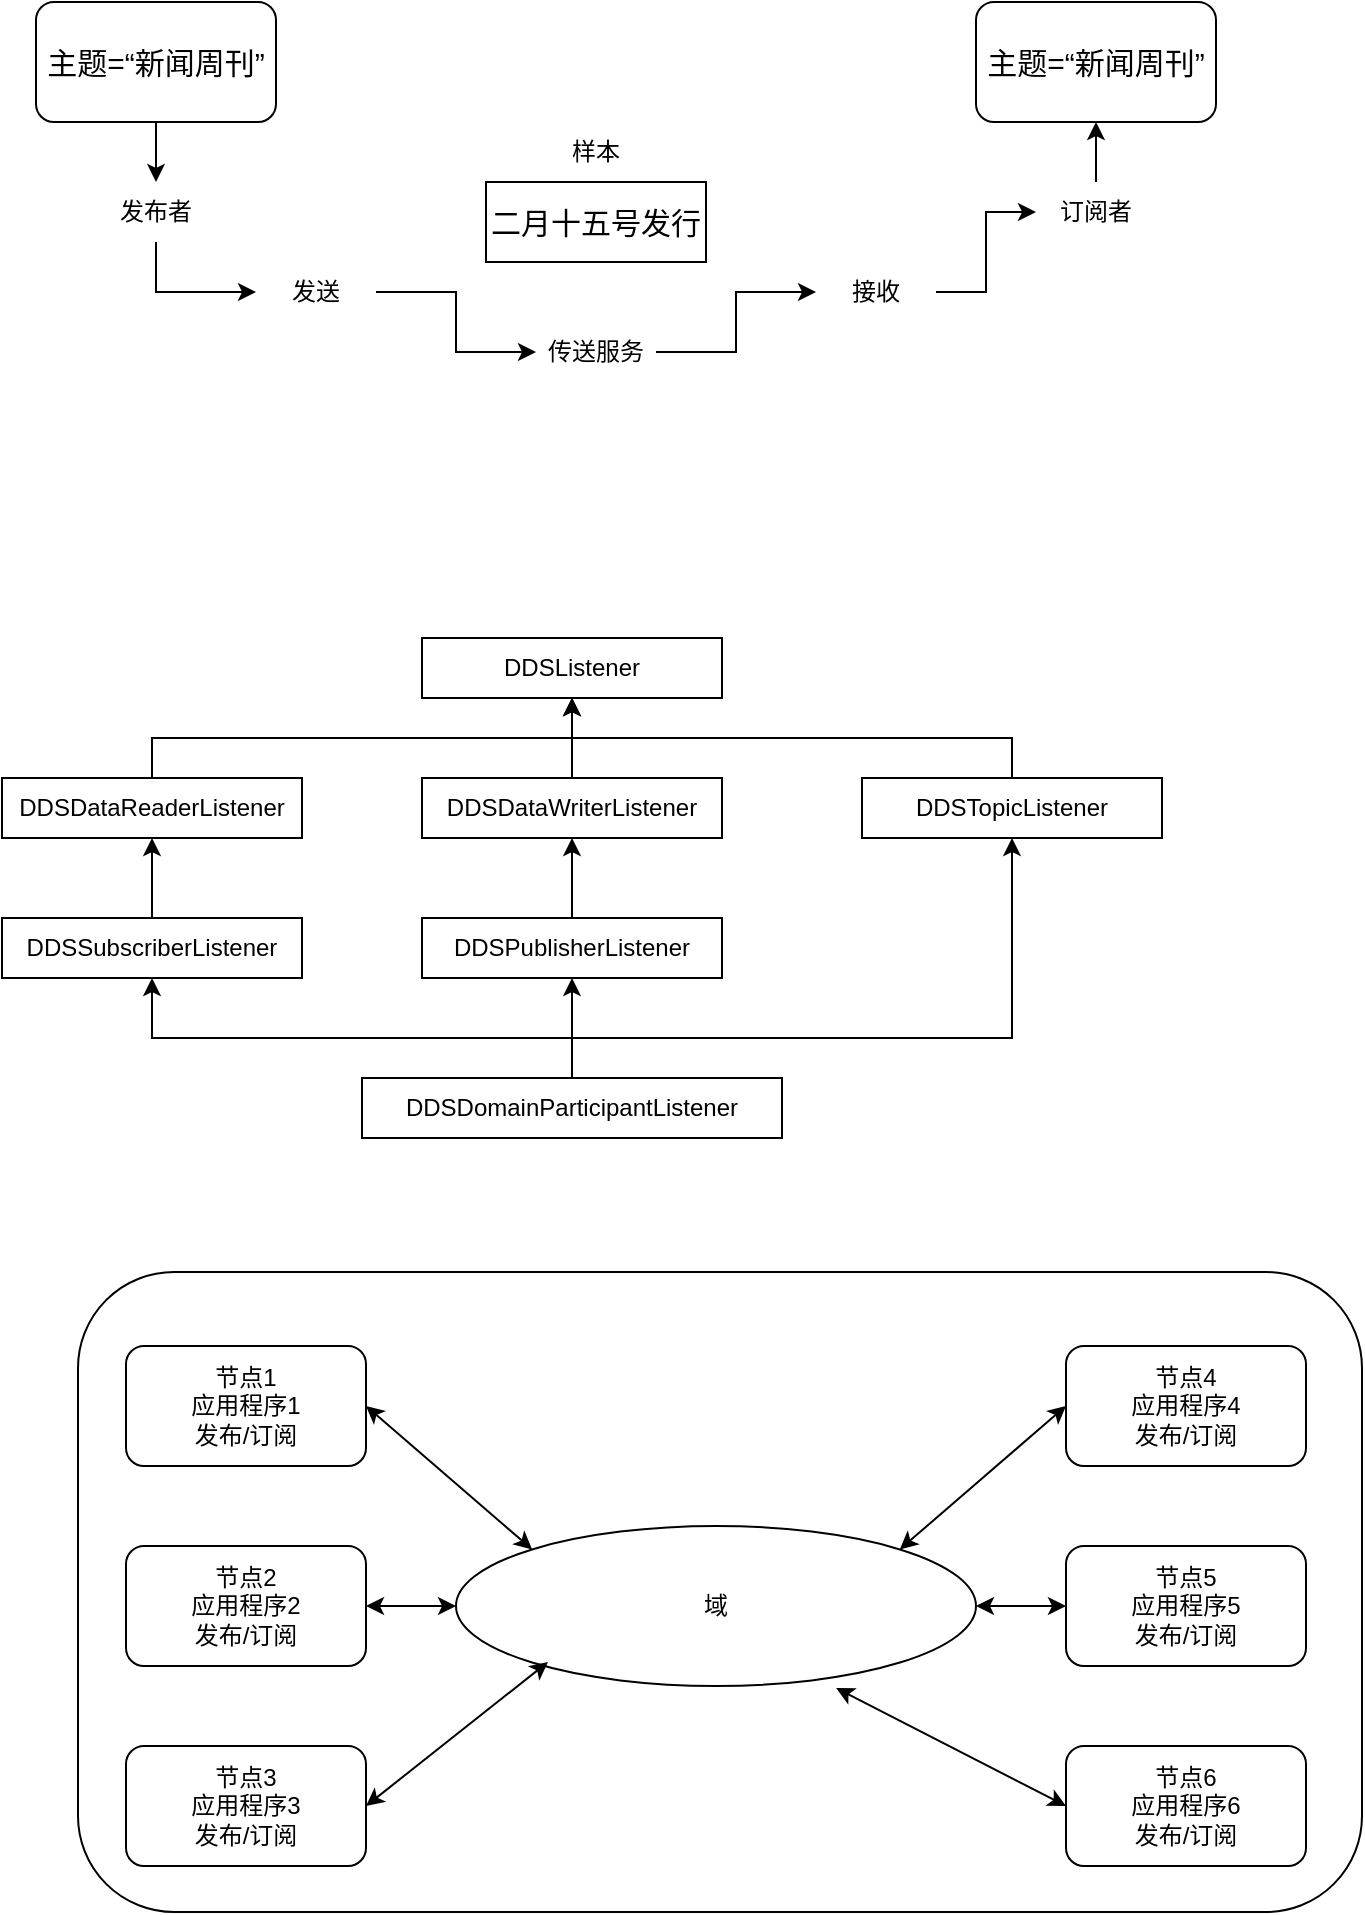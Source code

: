 <mxfile version="24.7.4">
  <diagram name="第 1 页" id="h0Tsf_y2I5eOICODaWGw">
    <mxGraphModel dx="1024" dy="685" grid="0" gridSize="10" guides="1" tooltips="1" connect="1" arrows="1" fold="1" page="1" pageScale="1" pageWidth="827" pageHeight="1169" math="0" shadow="0">
      <root>
        <mxCell id="0" />
        <mxCell id="1" parent="0" />
        <mxCell id="Jha-7MRa9XyqWc7Kg4mU-49" value="" style="rounded=1;whiteSpace=wrap;html=1;" vertex="1" parent="1">
          <mxGeometry x="128" y="767" width="642" height="320" as="geometry" />
        </mxCell>
        <mxCell id="Jha-7MRa9XyqWc7Kg4mU-14" style="edgeStyle=orthogonalEdgeStyle;rounded=0;orthogonalLoop=1;jettySize=auto;html=1;" edge="1" parent="1" source="Jha-7MRa9XyqWc7Kg4mU-1" target="Jha-7MRa9XyqWc7Kg4mU-4">
          <mxGeometry relative="1" as="geometry" />
        </mxCell>
        <mxCell id="Jha-7MRa9XyqWc7Kg4mU-1" value="主题=“新闻周刊”" style="rounded=1;whiteSpace=wrap;html=1;fontSize=15;" vertex="1" parent="1">
          <mxGeometry x="107" y="132" width="120" height="60" as="geometry" />
        </mxCell>
        <mxCell id="Jha-7MRa9XyqWc7Kg4mU-2" value="主题=“新闻周刊”" style="rounded=1;whiteSpace=wrap;html=1;fontSize=15;" vertex="1" parent="1">
          <mxGeometry x="577" y="132" width="120" height="60" as="geometry" />
        </mxCell>
        <mxCell id="Jha-7MRa9XyqWc7Kg4mU-3" value="二月十五号发行" style="rounded=0;whiteSpace=wrap;html=1;fontSize=15;" vertex="1" parent="1">
          <mxGeometry x="332" y="222" width="110" height="40" as="geometry" />
        </mxCell>
        <mxCell id="Jha-7MRa9XyqWc7Kg4mU-15" style="edgeStyle=orthogonalEdgeStyle;rounded=0;orthogonalLoop=1;jettySize=auto;html=1;exitX=0.5;exitY=1;exitDx=0;exitDy=0;entryX=0;entryY=0.5;entryDx=0;entryDy=0;" edge="1" parent="1" source="Jha-7MRa9XyqWc7Kg4mU-4" target="Jha-7MRa9XyqWc7Kg4mU-5">
          <mxGeometry relative="1" as="geometry" />
        </mxCell>
        <mxCell id="Jha-7MRa9XyqWc7Kg4mU-4" value="发布者" style="text;html=1;align=center;verticalAlign=middle;whiteSpace=wrap;rounded=0;" vertex="1" parent="1">
          <mxGeometry x="137" y="222" width="60" height="30" as="geometry" />
        </mxCell>
        <mxCell id="Jha-7MRa9XyqWc7Kg4mU-16" style="edgeStyle=orthogonalEdgeStyle;rounded=0;orthogonalLoop=1;jettySize=auto;html=1;entryX=0;entryY=0.5;entryDx=0;entryDy=0;" edge="1" parent="1" source="Jha-7MRa9XyqWc7Kg4mU-5" target="Jha-7MRa9XyqWc7Kg4mU-6">
          <mxGeometry relative="1" as="geometry" />
        </mxCell>
        <mxCell id="Jha-7MRa9XyqWc7Kg4mU-5" value="发送" style="text;html=1;align=center;verticalAlign=middle;whiteSpace=wrap;rounded=0;" vertex="1" parent="1">
          <mxGeometry x="217" y="262" width="60" height="30" as="geometry" />
        </mxCell>
        <mxCell id="Jha-7MRa9XyqWc7Kg4mU-17" style="edgeStyle=orthogonalEdgeStyle;rounded=0;orthogonalLoop=1;jettySize=auto;html=1;exitX=1;exitY=0.5;exitDx=0;exitDy=0;entryX=0;entryY=0.5;entryDx=0;entryDy=0;" edge="1" parent="1" source="Jha-7MRa9XyqWc7Kg4mU-6" target="Jha-7MRa9XyqWc7Kg4mU-7">
          <mxGeometry relative="1" as="geometry" />
        </mxCell>
        <mxCell id="Jha-7MRa9XyqWc7Kg4mU-6" value="传送服务" style="text;html=1;align=center;verticalAlign=middle;whiteSpace=wrap;rounded=0;" vertex="1" parent="1">
          <mxGeometry x="357" y="292" width="60" height="30" as="geometry" />
        </mxCell>
        <mxCell id="Jha-7MRa9XyqWc7Kg4mU-18" style="edgeStyle=orthogonalEdgeStyle;rounded=0;orthogonalLoop=1;jettySize=auto;html=1;entryX=0;entryY=0.5;entryDx=0;entryDy=0;" edge="1" parent="1" source="Jha-7MRa9XyqWc7Kg4mU-7" target="Jha-7MRa9XyqWc7Kg4mU-8">
          <mxGeometry relative="1" as="geometry" />
        </mxCell>
        <mxCell id="Jha-7MRa9XyqWc7Kg4mU-7" value="接收" style="text;html=1;align=center;verticalAlign=middle;whiteSpace=wrap;rounded=0;" vertex="1" parent="1">
          <mxGeometry x="497" y="262" width="60" height="30" as="geometry" />
        </mxCell>
        <mxCell id="Jha-7MRa9XyqWc7Kg4mU-20" style="edgeStyle=orthogonalEdgeStyle;rounded=0;orthogonalLoop=1;jettySize=auto;html=1;entryX=0.5;entryY=1;entryDx=0;entryDy=0;" edge="1" parent="1" source="Jha-7MRa9XyqWc7Kg4mU-8" target="Jha-7MRa9XyqWc7Kg4mU-2">
          <mxGeometry relative="1" as="geometry" />
        </mxCell>
        <mxCell id="Jha-7MRa9XyqWc7Kg4mU-8" value="订阅者" style="text;html=1;align=center;verticalAlign=middle;whiteSpace=wrap;rounded=0;" vertex="1" parent="1">
          <mxGeometry x="607" y="222" width="60" height="30" as="geometry" />
        </mxCell>
        <mxCell id="Jha-7MRa9XyqWc7Kg4mU-21" value="样本" style="text;html=1;align=center;verticalAlign=middle;whiteSpace=wrap;rounded=0;" vertex="1" parent="1">
          <mxGeometry x="357" y="192" width="60" height="30" as="geometry" />
        </mxCell>
        <mxCell id="Jha-7MRa9XyqWc7Kg4mU-23" value="DDSListener" style="rounded=0;whiteSpace=wrap;html=1;" vertex="1" parent="1">
          <mxGeometry x="300" y="450" width="150" height="30" as="geometry" />
        </mxCell>
        <mxCell id="Jha-7MRa9XyqWc7Kg4mU-38" style="edgeStyle=orthogonalEdgeStyle;rounded=0;orthogonalLoop=1;jettySize=auto;html=1;exitX=0.5;exitY=0;exitDx=0;exitDy=0;" edge="1" parent="1" source="Jha-7MRa9XyqWc7Kg4mU-25" target="Jha-7MRa9XyqWc7Kg4mU-23">
          <mxGeometry relative="1" as="geometry" />
        </mxCell>
        <mxCell id="Jha-7MRa9XyqWc7Kg4mU-25" value="DDSDataReaderListener" style="rounded=0;whiteSpace=wrap;html=1;" vertex="1" parent="1">
          <mxGeometry x="90" y="520" width="150" height="30" as="geometry" />
        </mxCell>
        <mxCell id="Jha-7MRa9XyqWc7Kg4mU-39" style="edgeStyle=orthogonalEdgeStyle;rounded=0;orthogonalLoop=1;jettySize=auto;html=1;" edge="1" parent="1" source="Jha-7MRa9XyqWc7Kg4mU-26" target="Jha-7MRa9XyqWc7Kg4mU-23">
          <mxGeometry relative="1" as="geometry" />
        </mxCell>
        <mxCell id="Jha-7MRa9XyqWc7Kg4mU-26" value="DDSDataWriterListener" style="rounded=0;whiteSpace=wrap;html=1;" vertex="1" parent="1">
          <mxGeometry x="300" y="520" width="150" height="30" as="geometry" />
        </mxCell>
        <mxCell id="Jha-7MRa9XyqWc7Kg4mU-41" style="edgeStyle=orthogonalEdgeStyle;rounded=0;orthogonalLoop=1;jettySize=auto;html=1;entryX=0.5;entryY=1;entryDx=0;entryDy=0;" edge="1" parent="1" source="Jha-7MRa9XyqWc7Kg4mU-27" target="Jha-7MRa9XyqWc7Kg4mU-23">
          <mxGeometry relative="1" as="geometry">
            <Array as="points">
              <mxPoint x="595" y="500" />
              <mxPoint x="375" y="500" />
            </Array>
          </mxGeometry>
        </mxCell>
        <mxCell id="Jha-7MRa9XyqWc7Kg4mU-27" value="DDSTopicListener" style="rounded=0;whiteSpace=wrap;html=1;" vertex="1" parent="1">
          <mxGeometry x="520" y="520" width="150" height="30" as="geometry" />
        </mxCell>
        <mxCell id="Jha-7MRa9XyqWc7Kg4mU-36" style="edgeStyle=orthogonalEdgeStyle;rounded=0;orthogonalLoop=1;jettySize=auto;html=1;exitX=0.5;exitY=0;exitDx=0;exitDy=0;entryX=0.5;entryY=1;entryDx=0;entryDy=0;" edge="1" parent="1" source="Jha-7MRa9XyqWc7Kg4mU-28" target="Jha-7MRa9XyqWc7Kg4mU-25">
          <mxGeometry relative="1" as="geometry" />
        </mxCell>
        <mxCell id="Jha-7MRa9XyqWc7Kg4mU-28" value="DDSSubscriberListener" style="rounded=0;whiteSpace=wrap;html=1;" vertex="1" parent="1">
          <mxGeometry x="90" y="590" width="150" height="30" as="geometry" />
        </mxCell>
        <mxCell id="Jha-7MRa9XyqWc7Kg4mU-37" style="edgeStyle=orthogonalEdgeStyle;rounded=0;orthogonalLoop=1;jettySize=auto;html=1;exitX=0.5;exitY=0;exitDx=0;exitDy=0;entryX=0.5;entryY=1;entryDx=0;entryDy=0;" edge="1" parent="1" source="Jha-7MRa9XyqWc7Kg4mU-29" target="Jha-7MRa9XyqWc7Kg4mU-26">
          <mxGeometry relative="1" as="geometry" />
        </mxCell>
        <mxCell id="Jha-7MRa9XyqWc7Kg4mU-29" value="DDSPublisherListener" style="rounded=0;whiteSpace=wrap;html=1;" vertex="1" parent="1">
          <mxGeometry x="300" y="590" width="150" height="30" as="geometry" />
        </mxCell>
        <mxCell id="Jha-7MRa9XyqWc7Kg4mU-32" style="edgeStyle=orthogonalEdgeStyle;rounded=0;orthogonalLoop=1;jettySize=auto;html=1;exitX=0.5;exitY=0;exitDx=0;exitDy=0;entryX=0.5;entryY=1;entryDx=0;entryDy=0;" edge="1" parent="1" source="Jha-7MRa9XyqWc7Kg4mU-30" target="Jha-7MRa9XyqWc7Kg4mU-29">
          <mxGeometry relative="1" as="geometry">
            <Array as="points">
              <mxPoint x="375" y="650" />
              <mxPoint x="375" y="650" />
            </Array>
          </mxGeometry>
        </mxCell>
        <mxCell id="Jha-7MRa9XyqWc7Kg4mU-34" style="edgeStyle=orthogonalEdgeStyle;rounded=0;orthogonalLoop=1;jettySize=auto;html=1;entryX=0.5;entryY=1;entryDx=0;entryDy=0;" edge="1" parent="1" source="Jha-7MRa9XyqWc7Kg4mU-30" target="Jha-7MRa9XyqWc7Kg4mU-28">
          <mxGeometry relative="1" as="geometry">
            <Array as="points">
              <mxPoint x="375" y="650" />
              <mxPoint x="165" y="650" />
            </Array>
          </mxGeometry>
        </mxCell>
        <mxCell id="Jha-7MRa9XyqWc7Kg4mU-35" style="edgeStyle=orthogonalEdgeStyle;rounded=0;orthogonalLoop=1;jettySize=auto;html=1;entryX=0.5;entryY=1;entryDx=0;entryDy=0;" edge="1" parent="1" source="Jha-7MRa9XyqWc7Kg4mU-30" target="Jha-7MRa9XyqWc7Kg4mU-27">
          <mxGeometry relative="1" as="geometry">
            <Array as="points">
              <mxPoint x="375" y="650" />
              <mxPoint x="595" y="650" />
            </Array>
          </mxGeometry>
        </mxCell>
        <mxCell id="Jha-7MRa9XyqWc7Kg4mU-30" value="DDSDomainParticipantListener" style="rounded=0;whiteSpace=wrap;html=1;" vertex="1" parent="1">
          <mxGeometry x="270" y="670" width="210" height="30" as="geometry" />
        </mxCell>
        <mxCell id="Jha-7MRa9XyqWc7Kg4mU-42" value="域" style="ellipse;whiteSpace=wrap;html=1;" vertex="1" parent="1">
          <mxGeometry x="317" y="894" width="260" height="80" as="geometry" />
        </mxCell>
        <mxCell id="Jha-7MRa9XyqWc7Kg4mU-43" value="节点1&lt;div&gt;应用程序1&lt;/div&gt;&lt;div&gt;发布/订阅&lt;/div&gt;" style="rounded=1;whiteSpace=wrap;html=1;" vertex="1" parent="1">
          <mxGeometry x="152" y="804" width="120" height="60" as="geometry" />
        </mxCell>
        <mxCell id="Jha-7MRa9XyqWc7Kg4mU-44" value="节点2&lt;div&gt;应用程序2&lt;/div&gt;&lt;div&gt;发布/订阅&lt;/div&gt;" style="rounded=1;whiteSpace=wrap;html=1;" vertex="1" parent="1">
          <mxGeometry x="152" y="904" width="120" height="60" as="geometry" />
        </mxCell>
        <mxCell id="Jha-7MRa9XyqWc7Kg4mU-45" value="节点3&lt;div&gt;应用程序3&lt;/div&gt;&lt;div&gt;发布/订阅&lt;/div&gt;" style="rounded=1;whiteSpace=wrap;html=1;" vertex="1" parent="1">
          <mxGeometry x="152" y="1004" width="120" height="60" as="geometry" />
        </mxCell>
        <mxCell id="Jha-7MRa9XyqWc7Kg4mU-46" value="节点4&lt;div&gt;应用程序4&lt;/div&gt;&lt;div&gt;发布/订阅&lt;/div&gt;" style="rounded=1;whiteSpace=wrap;html=1;" vertex="1" parent="1">
          <mxGeometry x="622" y="804" width="120" height="60" as="geometry" />
        </mxCell>
        <mxCell id="Jha-7MRa9XyqWc7Kg4mU-47" value="节点5&lt;div&gt;应用程序5&lt;/div&gt;&lt;div&gt;发布/订阅&lt;/div&gt;" style="rounded=1;whiteSpace=wrap;html=1;" vertex="1" parent="1">
          <mxGeometry x="622" y="904" width="120" height="60" as="geometry" />
        </mxCell>
        <mxCell id="Jha-7MRa9XyqWc7Kg4mU-48" value="节点6&lt;div&gt;应用程序6&lt;/div&gt;&lt;div&gt;发布/订阅&lt;/div&gt;" style="rounded=1;whiteSpace=wrap;html=1;" vertex="1" parent="1">
          <mxGeometry x="622" y="1004" width="120" height="60" as="geometry" />
        </mxCell>
        <mxCell id="Jha-7MRa9XyqWc7Kg4mU-50" value="" style="endArrow=classic;startArrow=classic;html=1;rounded=0;entryX=0.731;entryY=1.013;entryDx=0;entryDy=0;entryPerimeter=0;exitX=0;exitY=0.5;exitDx=0;exitDy=0;" edge="1" parent="1" source="Jha-7MRa9XyqWc7Kg4mU-48" target="Jha-7MRa9XyqWc7Kg4mU-42">
          <mxGeometry width="50" height="50" relative="1" as="geometry">
            <mxPoint x="527" y="1034" as="sourcePoint" />
            <mxPoint x="577" y="984" as="targetPoint" />
          </mxGeometry>
        </mxCell>
        <mxCell id="Jha-7MRa9XyqWc7Kg4mU-51" value="" style="endArrow=classic;startArrow=classic;html=1;rounded=0;exitX=1;exitY=0.5;exitDx=0;exitDy=0;entryX=0;entryY=0.5;entryDx=0;entryDy=0;" edge="1" parent="1" source="Jha-7MRa9XyqWc7Kg4mU-42" target="Jha-7MRa9XyqWc7Kg4mU-47">
          <mxGeometry width="50" height="50" relative="1" as="geometry">
            <mxPoint x="532" y="824" as="sourcePoint" />
            <mxPoint x="582" y="774" as="targetPoint" />
          </mxGeometry>
        </mxCell>
        <mxCell id="Jha-7MRa9XyqWc7Kg4mU-52" value="" style="endArrow=classic;startArrow=classic;html=1;rounded=0;exitX=1;exitY=0;exitDx=0;exitDy=0;entryX=0;entryY=0.5;entryDx=0;entryDy=0;" edge="1" parent="1" source="Jha-7MRa9XyqWc7Kg4mU-42" target="Jha-7MRa9XyqWc7Kg4mU-46">
          <mxGeometry width="50" height="50" relative="1" as="geometry">
            <mxPoint x="562" y="814" as="sourcePoint" />
            <mxPoint x="612" y="764" as="targetPoint" />
          </mxGeometry>
        </mxCell>
        <mxCell id="Jha-7MRa9XyqWc7Kg4mU-53" value="" style="endArrow=classic;startArrow=classic;html=1;rounded=0;exitX=1;exitY=0.5;exitDx=0;exitDy=0;entryX=0.177;entryY=0.85;entryDx=0;entryDy=0;entryPerimeter=0;" edge="1" parent="1" source="Jha-7MRa9XyqWc7Kg4mU-45" target="Jha-7MRa9XyqWc7Kg4mU-42">
          <mxGeometry width="50" height="50" relative="1" as="geometry">
            <mxPoint x="292" y="1024" as="sourcePoint" />
            <mxPoint x="342" y="974" as="targetPoint" />
          </mxGeometry>
        </mxCell>
        <mxCell id="Jha-7MRa9XyqWc7Kg4mU-54" value="" style="endArrow=classic;startArrow=classic;html=1;rounded=0;exitX=1;exitY=0.5;exitDx=0;exitDy=0;" edge="1" parent="1" source="Jha-7MRa9XyqWc7Kg4mU-44" target="Jha-7MRa9XyqWc7Kg4mU-42">
          <mxGeometry width="50" height="50" relative="1" as="geometry">
            <mxPoint x="382" y="834" as="sourcePoint" />
            <mxPoint x="432" y="784" as="targetPoint" />
          </mxGeometry>
        </mxCell>
        <mxCell id="Jha-7MRa9XyqWc7Kg4mU-55" value="" style="endArrow=classic;startArrow=classic;html=1;rounded=0;exitX=1;exitY=0.5;exitDx=0;exitDy=0;entryX=0;entryY=0;entryDx=0;entryDy=0;" edge="1" parent="1" source="Jha-7MRa9XyqWc7Kg4mU-43" target="Jha-7MRa9XyqWc7Kg4mU-42">
          <mxGeometry width="50" height="50" relative="1" as="geometry">
            <mxPoint x="312" y="844" as="sourcePoint" />
            <mxPoint x="362" y="794" as="targetPoint" />
          </mxGeometry>
        </mxCell>
      </root>
    </mxGraphModel>
  </diagram>
</mxfile>
